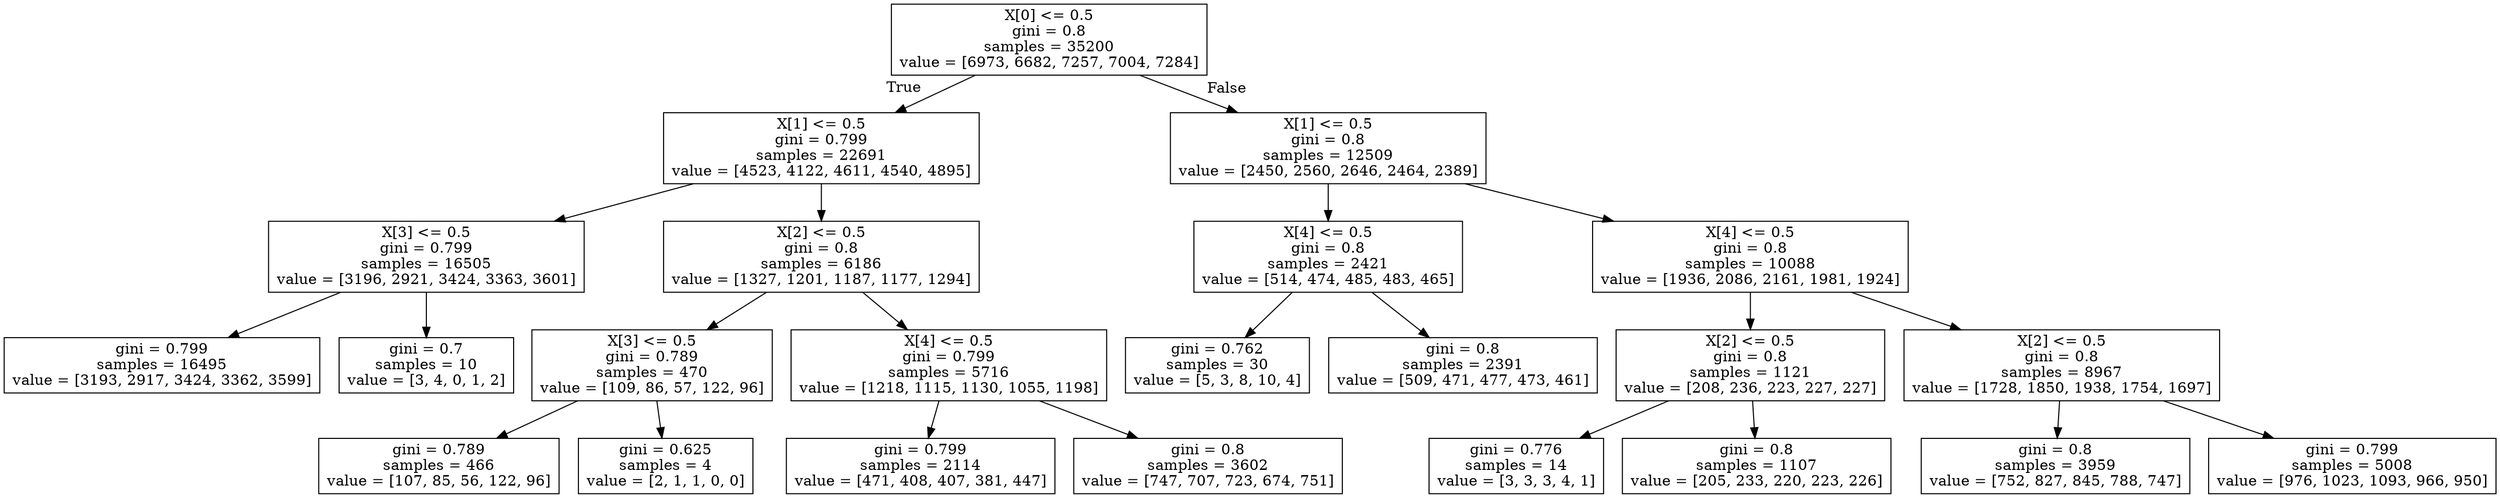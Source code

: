 digraph Tree {
node [shape=box] ;
0 [label="X[0] <= 0.5\ngini = 0.8\nsamples = 35200\nvalue = [6973, 6682, 7257, 7004, 7284]"] ;
1 [label="X[1] <= 0.5\ngini = 0.799\nsamples = 22691\nvalue = [4523, 4122, 4611, 4540, 4895]"] ;
0 -> 1 [labeldistance=2.5, labelangle=45, headlabel="True"] ;
2 [label="X[3] <= 0.5\ngini = 0.799\nsamples = 16505\nvalue = [3196, 2921, 3424, 3363, 3601]"] ;
1 -> 2 ;
3 [label="gini = 0.799\nsamples = 16495\nvalue = [3193, 2917, 3424, 3362, 3599]"] ;
2 -> 3 ;
4 [label="gini = 0.7\nsamples = 10\nvalue = [3, 4, 0, 1, 2]"] ;
2 -> 4 ;
5 [label="X[2] <= 0.5\ngini = 0.8\nsamples = 6186\nvalue = [1327, 1201, 1187, 1177, 1294]"] ;
1 -> 5 ;
6 [label="X[3] <= 0.5\ngini = 0.789\nsamples = 470\nvalue = [109, 86, 57, 122, 96]"] ;
5 -> 6 ;
7 [label="gini = 0.789\nsamples = 466\nvalue = [107, 85, 56, 122, 96]"] ;
6 -> 7 ;
8 [label="gini = 0.625\nsamples = 4\nvalue = [2, 1, 1, 0, 0]"] ;
6 -> 8 ;
9 [label="X[4] <= 0.5\ngini = 0.799\nsamples = 5716\nvalue = [1218, 1115, 1130, 1055, 1198]"] ;
5 -> 9 ;
10 [label="gini = 0.799\nsamples = 2114\nvalue = [471, 408, 407, 381, 447]"] ;
9 -> 10 ;
11 [label="gini = 0.8\nsamples = 3602\nvalue = [747, 707, 723, 674, 751]"] ;
9 -> 11 ;
12 [label="X[1] <= 0.5\ngini = 0.8\nsamples = 12509\nvalue = [2450, 2560, 2646, 2464, 2389]"] ;
0 -> 12 [labeldistance=2.5, labelangle=-45, headlabel="False"] ;
13 [label="X[4] <= 0.5\ngini = 0.8\nsamples = 2421\nvalue = [514, 474, 485, 483, 465]"] ;
12 -> 13 ;
14 [label="gini = 0.762\nsamples = 30\nvalue = [5, 3, 8, 10, 4]"] ;
13 -> 14 ;
15 [label="gini = 0.8\nsamples = 2391\nvalue = [509, 471, 477, 473, 461]"] ;
13 -> 15 ;
16 [label="X[4] <= 0.5\ngini = 0.8\nsamples = 10088\nvalue = [1936, 2086, 2161, 1981, 1924]"] ;
12 -> 16 ;
17 [label="X[2] <= 0.5\ngini = 0.8\nsamples = 1121\nvalue = [208, 236, 223, 227, 227]"] ;
16 -> 17 ;
18 [label="gini = 0.776\nsamples = 14\nvalue = [3, 3, 3, 4, 1]"] ;
17 -> 18 ;
19 [label="gini = 0.8\nsamples = 1107\nvalue = [205, 233, 220, 223, 226]"] ;
17 -> 19 ;
20 [label="X[2] <= 0.5\ngini = 0.8\nsamples = 8967\nvalue = [1728, 1850, 1938, 1754, 1697]"] ;
16 -> 20 ;
21 [label="gini = 0.8\nsamples = 3959\nvalue = [752, 827, 845, 788, 747]"] ;
20 -> 21 ;
22 [label="gini = 0.799\nsamples = 5008\nvalue = [976, 1023, 1093, 966, 950]"] ;
20 -> 22 ;
}